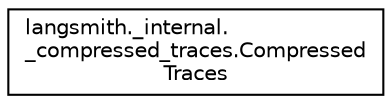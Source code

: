 digraph "Graphical Class Hierarchy"
{
 // LATEX_PDF_SIZE
  edge [fontname="Helvetica",fontsize="10",labelfontname="Helvetica",labelfontsize="10"];
  node [fontname="Helvetica",fontsize="10",shape=record];
  rankdir="LR";
  Node0 [label="langsmith._internal.\l_compressed_traces.Compressed\lTraces",height=0.2,width=0.4,color="black", fillcolor="white", style="filled",URL="$classlangsmith_1_1__internal_1_1__compressed__traces_1_1CompressedTraces.html",tooltip=" "];
}
